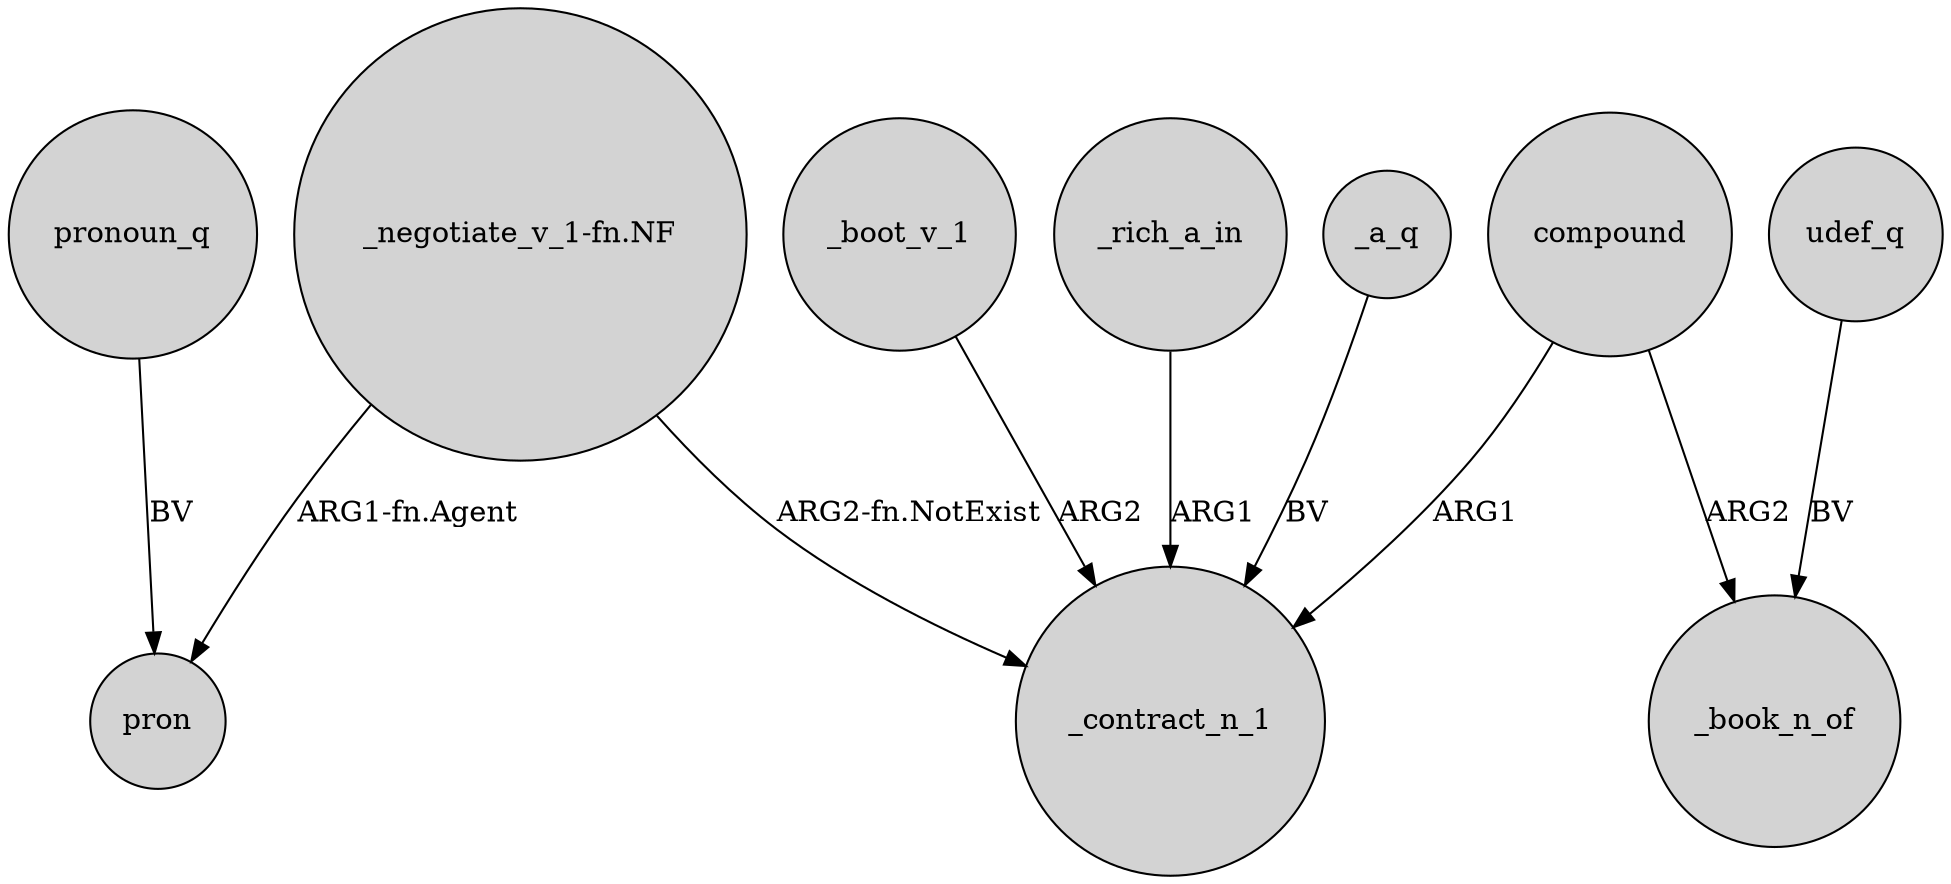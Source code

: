 digraph {
	node [shape=circle style=filled]
	pronoun_q -> pron [label=BV]
	compound -> _contract_n_1 [label=ARG1]
	_a_q -> _contract_n_1 [label=BV]
	_boot_v_1 -> _contract_n_1 [label=ARG2]
	"_negotiate_v_1-fn.NF" -> _contract_n_1 [label="ARG2-fn.NotExist"]
	compound -> _book_n_of [label=ARG2]
	_rich_a_in -> _contract_n_1 [label=ARG1]
	udef_q -> _book_n_of [label=BV]
	"_negotiate_v_1-fn.NF" -> pron [label="ARG1-fn.Agent"]
}
